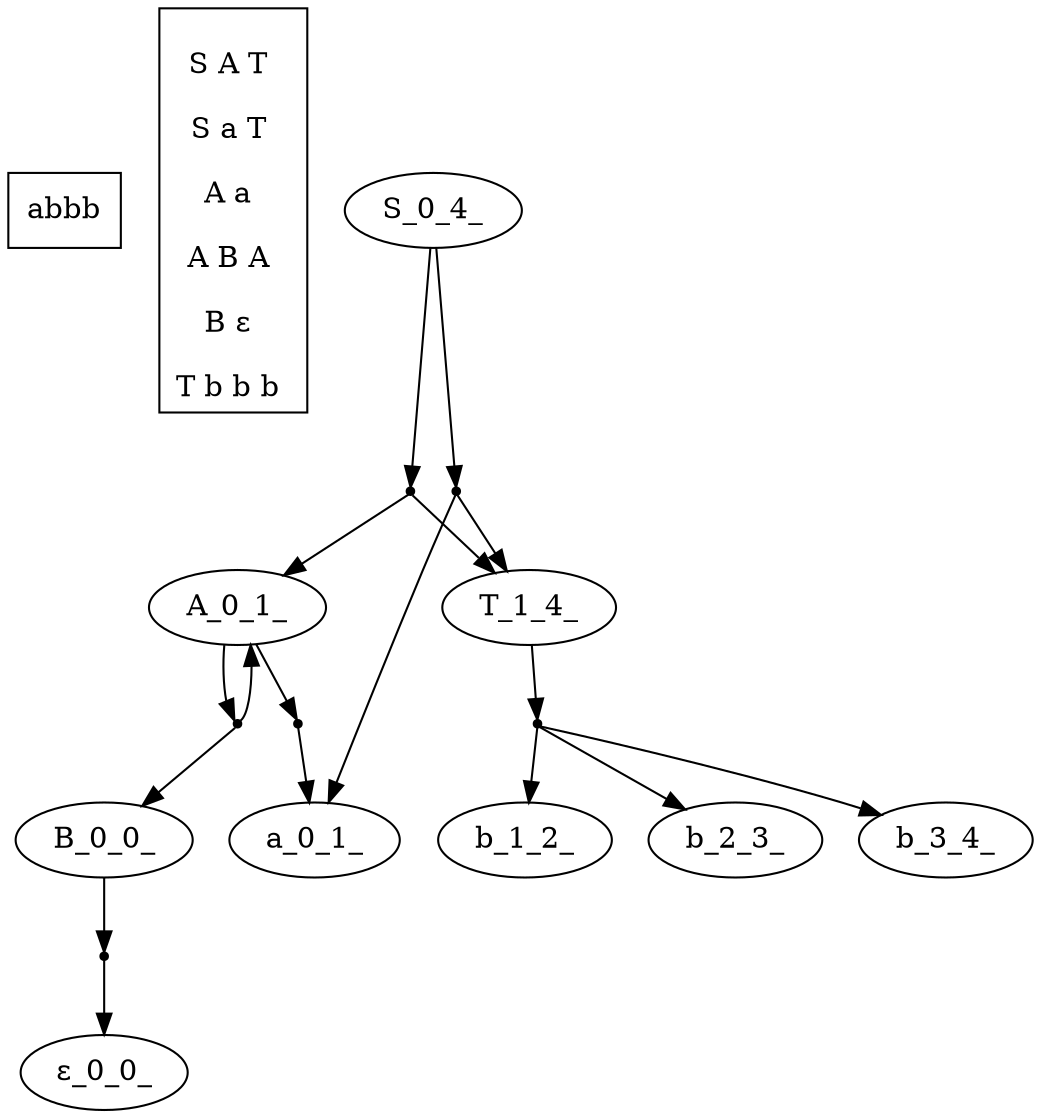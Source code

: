 digraph {
_input_[label ="abbb", shape = rectangle]_grammar_[label ="
\lS A T 
\lS a T 
\lA a 
\lA B A 
\lB ε 
\lT b b b ", shape = rectangle]
node[ ordering ="out"];
graph[ overlap =false, splines = true];
S_0_4_[label="S_0_4_"];
S_0_4_0[shape = point,label="S_0_4_0"];
S_0_4_->S_0_4_0;
A_0_1_[label="A_0_1_"];
S_0_4_0->A_0_1_;
T_1_4_[label="T_1_4_"];
S_0_4_0->T_1_4_;
S_0_4_1[shape = point,label="S_0_4_1"];
S_0_4_->S_0_4_1;
a_0_1_[label="a_0_1_"];
S_0_4_1->a_0_1_;
T_1_4_[label="T_1_4_"];
S_0_4_1->T_1_4_;
A_0_1_[label="A_0_1_"];
A_0_1_0[shape = point,label="A_0_1_0"];
A_0_1_->A_0_1_0;
B_0_0_[label="B_0_0_"];
A_0_1_0->B_0_0_;
A_0_1_[label="A_0_1_"];
A_0_1_0->A_0_1_;
A_0_1_1[shape = point,label="A_0_1_1"];
A_0_1_->A_0_1_1;
a_0_1_[label="a_0_1_"];
A_0_1_1->a_0_1_;
T_1_4_[label="T_1_4_"];
T_1_4_0[shape = point,label="T_1_4_0"];
T_1_4_->T_1_4_0;
b_1_2_[label="b_1_2_"];
T_1_4_0->b_1_2_;
b_2_3_[label="b_2_3_"];
T_1_4_0->b_2_3_;
b_3_4_[label="b_3_4_"];
T_1_4_0->b_3_4_;
B_0_0_[label="B_0_0_"];
B_0_0_0[shape = point,label="B_0_0_0"];
B_0_0_->B_0_0_0;
ε_0_0_[label="ε_0_0_"];
B_0_0_0->ε_0_0_;
}
